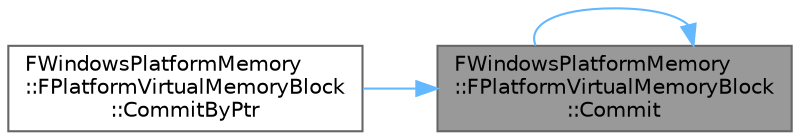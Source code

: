 digraph "FWindowsPlatformMemory::FPlatformVirtualMemoryBlock::Commit"
{
 // INTERACTIVE_SVG=YES
 // LATEX_PDF_SIZE
  bgcolor="transparent";
  edge [fontname=Helvetica,fontsize=10,labelfontname=Helvetica,labelfontsize=10];
  node [fontname=Helvetica,fontsize=10,shape=box,height=0.2,width=0.4];
  rankdir="RL";
  Node1 [id="Node000001",label="FWindowsPlatformMemory\l::FPlatformVirtualMemoryBlock\l::Commit",height=0.2,width=0.4,color="gray40", fillcolor="grey60", style="filled", fontcolor="black",tooltip=" "];
  Node1 -> Node1 [id="edge1_Node000001_Node000001",dir="back",color="steelblue1",style="solid",tooltip=" "];
  Node1 -> Node2 [id="edge2_Node000001_Node000002",dir="back",color="steelblue1",style="solid",tooltip=" "];
  Node2 [id="Node000002",label="FWindowsPlatformMemory\l::FPlatformVirtualMemoryBlock\l::CommitByPtr",height=0.2,width=0.4,color="grey40", fillcolor="white", style="filled",URL="$d7/df0/classFWindowsPlatformMemory_1_1FPlatformVirtualMemoryBlock.html#a8dc7ea7ed617f6c8af8c607e8255ba9b",tooltip=" "];
}
